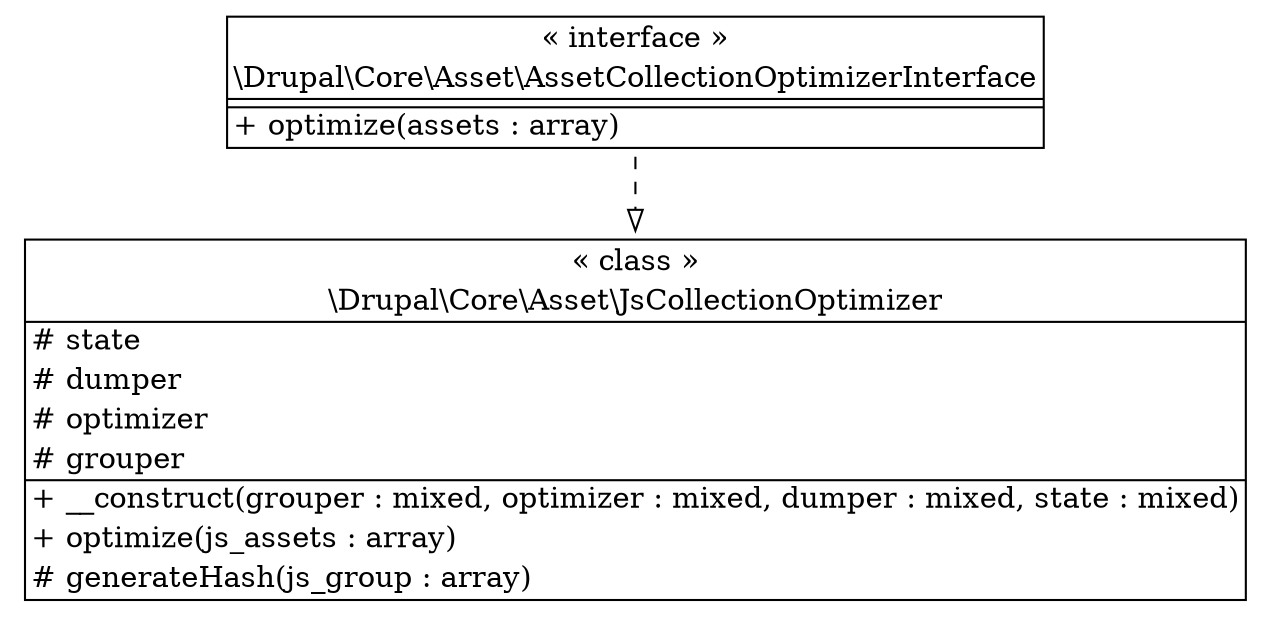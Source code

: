 digraph "Class Diagram" {
  node [shape=plaintext]
  "\\Drupal\\Core\\Asset\\JsCollectionOptimizer" [
    label=<
<table border="1" cellpadding="2" cellspacing="0" cellborder="0">
<tr><td align="center">&laquo; class &raquo;</td></tr>
<tr><td align="center" title="class JsCollectionOptimizer">\\Drupal\\Core\\Asset\\JsCollectionOptimizer</td></tr><hr />
<tr><td align="left" title="protected state"># state</td></tr>
<tr><td align="left" title="protected dumper"># dumper</td></tr>
<tr><td align="left" title="protected optimizer"># optimizer</td></tr>
<tr><td align="left" title="protected grouper"># grouper</td></tr>
<hr />
<tr><td align="left" title="public __construct">+ __construct(grouper : mixed, optimizer : mixed, dumper : mixed, state : mixed)</td></tr>
<tr><td align="left" title="public optimize">+ optimize(js_assets : array)</td></tr>
<tr><td align="left" title="protected generateHash"># generateHash(js_group : array)</td></tr>
</table>
  >
  ];
  "\\Drupal\\Core\\Asset\\AssetCollectionOptimizerInterface" [
    label=<
<table border="1" cellpadding="2" cellspacing="0" cellborder="0">
<tr><td align="center">&laquo; interface &raquo;</td></tr>
<tr><td align="center" title="interface AssetCollectionOptimizerInterface">\\Drupal\\Core\\Asset\\AssetCollectionOptimizerInterface</td></tr><hr />
<tr><td></td></tr>
<hr />
<tr><td align="left" title="public optimize">+ optimize(assets : array)</td></tr>
</table>
  >
  ];
"\\Drupal\\Core\\Asset\\AssetCollectionOptimizerInterface" -> "\\Drupal\\Core\\Asset\\JsCollectionOptimizer" [arrowhead="empty" style="dashed"];

}